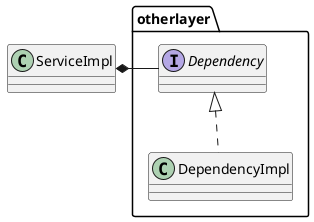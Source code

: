 @startuml
package otherlayer{
 interface Dependency
 class DependencyImpl
}

DependencyImpl .up.|> Dependency

class ServiceImpl

ServiceImpl *-right- Dependency
@enduml
